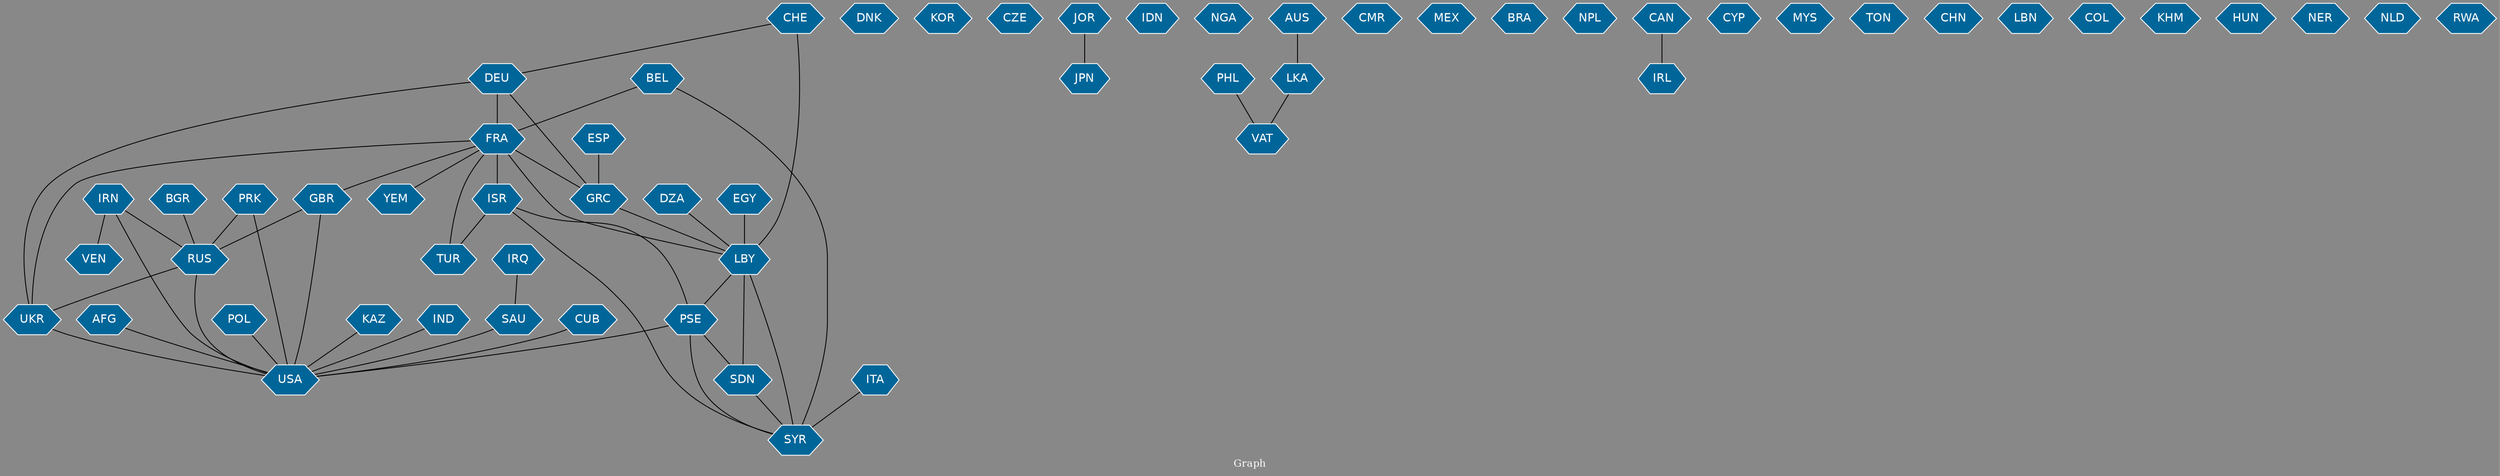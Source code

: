 // Countries together in item graph
graph {
	graph [bgcolor="#888888" fontcolor=white fontsize=12 label="Graph" outputorder=edgesfirst overlap=prism]
	node [color=white fillcolor="#006699" fontcolor=white fontname=Helvetica shape=hexagon style=filled]
	edge [arrowhead=open color=black fontcolor=white fontname=Courier fontsize=12]
		USA [label=USA]
		VEN [label=VEN]
		IRN [label=IRN]
		FRA [label=FRA]
		DNK [label=DNK]
		SYR [label=SYR]
		TUR [label=TUR]
		LBY [label=LBY]
		YEM [label=YEM]
		DEU [label=DEU]
		KOR [label=KOR]
		CZE [label=CZE]
		JPN [label=JPN]
		UKR [label=UKR]
		DZA [label=DZA]
		IDN [label=IDN]
		ITA [label=ITA]
		NGA [label=NGA]
		RUS [label=RUS]
		VAT [label=VAT]
		PHL [label=PHL]
		CMR [label=CMR]
		BEL [label=BEL]
		MEX [label=MEX]
		BRA [label=BRA]
		POL [label=POL]
		GRC [label=GRC]
		PSE [label=PSE]
		SAU [label=SAU]
		KAZ [label=KAZ]
		EGY [label=EGY]
		AUS [label=AUS]
		CHE [label=CHE]
		NPL [label=NPL]
		LKA [label=LKA]
		JOR [label=JOR]
		BGR [label=BGR]
		IND [label=IND]
		GBR [label=GBR]
		CAN [label=CAN]
		CUB [label=CUB]
		CYP [label=CYP]
		PRK [label=PRK]
		MYS [label=MYS]
		TON [label=TON]
		CHN [label=CHN]
		ISR [label=ISR]
		LBN [label=LBN]
		SDN [label=SDN]
		COL [label=COL]
		AFG [label=AFG]
		KHM [label=KHM]
		HUN [label=HUN]
		NER [label=NER]
		ESP [label=ESP]
		IRQ [label=IRQ]
		NLD [label=NLD]
		RWA [label=RWA]
		IRL [label=IRL]
			IRN -- RUS [weight=1]
			ESP -- GRC [weight=2]
			DEU -- FRA [weight=2]
			DEU -- UKR [weight=1]
			BGR -- RUS [weight=1]
			ISR -- PSE [weight=1]
			FRA -- GBR [weight=1]
			GRC -- LBY [weight=1]
			PHL -- VAT [weight=3]
			PSE -- SYR [weight=1]
			ISR -- SYR [weight=1]
			LBY -- SYR [weight=1]
			FRA -- GRC [weight=1]
			LBY -- SDN [weight=1]
			ITA -- SYR [weight=2]
			FRA -- LBY [weight=1]
			FRA -- TUR [weight=1]
			ISR -- TUR [weight=1]
			BEL -- SYR [weight=1]
			DZA -- LBY [weight=1]
			CHE -- LBY [weight=3]
			GBR -- USA [weight=2]
			IRN -- VEN [weight=1]
			AUS -- LKA [weight=1]
			RUS -- USA [weight=2]
			KAZ -- USA [weight=1]
			CHE -- DEU [weight=1]
			UKR -- USA [weight=1]
			RUS -- UKR [weight=4]
			PSE -- USA [weight=1]
			BEL -- FRA [weight=1]
			IRQ -- SAU [weight=1]
			IRN -- USA [weight=1]
			CUB -- USA [weight=1]
			FRA -- YEM [weight=2]
			PSE -- SDN [weight=1]
			JOR -- JPN [weight=2]
			CAN -- IRL [weight=1]
			DEU -- GRC [weight=1]
			GBR -- RUS [weight=1]
			FRA -- ISR [weight=2]
			EGY -- LBY [weight=1]
			LKA -- VAT [weight=3]
			PRK -- USA [weight=2]
			FRA -- UKR [weight=1]
			POL -- USA [weight=1]
			AFG -- USA [weight=1]
			SDN -- SYR [weight=1]
			IND -- USA [weight=1]
			PRK -- RUS [weight=1]
			LBY -- PSE [weight=1]
			SAU -- USA [weight=1]
}